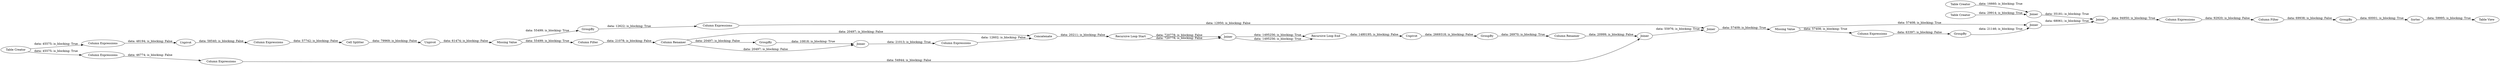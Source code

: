 digraph {
	"7049961574028718847_6" [label="Cell Splitter"]
	"7049961574028718847_9" [label="Column Filter"]
	"7049961574028718847_51" [label="Column Expressions"]
	"7049961574028718847_27" [label="Column Renamer"]
	"7049961574028718847_28" [label=Joiner]
	"7049961574028718847_56" [label="Column Expressions"]
	"7049961574028718847_64" [label="Table Creator"]
	"7049961574028718847_24" [label="Column Expressions"]
	"7049961574028718847_29" [label=GroupBy]
	"7049961574028718847_72" [label=Joiner]
	"7049961574028718847_39" [label=GroupBy]
	"7049961574028718847_68" [label="Column Expressions"]
	"7049961574028718847_67" [label="Table Creator"]
	"7049961574028718847_43" [label="Table View"]
	"7049961574028718847_69" [label="Column Expressions"]
	"7049961574028718847_11" [label=Joiner]
	"7049961574028718847_10" [label="Column Renamer"]
	"7049961574028718847_70" [label=GroupBy]
	"7049961574028718847_33" [label=Joiner]
	"7049961574028718847_26" [label=GroupBy]
	"7049961574028718847_5" [label="Recursive Loop End"]
	"7049961574028718847_63" [label="Missing Value"]
	"7049961574028718847_49" [label="Column Filter"]
	"7049961574028718847_2" [label="Recursive Loop Start"]
	"7049961574028718847_60" [label=GroupBy]
	"7049961574028718847_31" [label=Concatenate]
	"7049961574028718847_25" [label=Unpivot]
	"7049961574028718847_71" [label="Column Expressions"]
	"7049961574028718847_4" [label=Unpivot]
	"7049961574028718847_44" [label=Sorter]
	"7049961574028718847_37" [label=Joiner]
	"7049961574028718847_7" [label="Missing Value"]
	"7049961574028718847_62" [label=Joiner]
	"7049961574028718847_8" [label=Unpivot]
	"7049961574028718847_30" [label="Column Expressions"]
	"7049961574028718847_38" [label=Joiner]
	"7049961574028718847_66" [label="Table Creator"]
	"7049961574028718847_61" [label="Column Expressions"]
	"7049961574028718847_8" -> "7049961574028718847_7" [label="data: 61474; is_blocking: False"]
	"7049961574028718847_9" -> "7049961574028718847_10" [label="data: 21078; is_blocking: False"]
	"7049961574028718847_49" -> "7049961574028718847_39" [label="data: 69938; is_blocking: False"]
	"7049961574028718847_10" -> "7049961574028718847_33" [label="data: 20497; is_blocking: False"]
	"7049961574028718847_62" -> "7049961574028718847_28" [label="data: 55976; is_blocking: True"]
	"7049961574028718847_30" -> "7049961574028718847_31" [label="data: 12602; is_blocking: False"]
	"7049961574028718847_10" -> "7049961574028718847_31" [label="data: 20497; is_blocking: False"]
	"7049961574028718847_6" -> "7049961574028718847_8" [label="data: 79969; is_blocking: False"]
	"7049961574028718847_7" -> "7049961574028718847_9" [label="data: 55499; is_blocking: True"]
	"7049961574028718847_60" -> "7049961574028718847_61" [label="data: 12622; is_blocking: True"]
	"7049961574028718847_25" -> "7049961574028718847_26" [label="data: 2669318; is_blocking: False"]
	"7049961574028718847_63" -> "7049961574028718847_72" [label="data: 57408; is_blocking: True"]
	"7049961574028718847_63" -> "7049961574028718847_71" [label="data: 57408; is_blocking: True"]
	"7049961574028718847_69" -> "7049961574028718847_62" [label="data: 54944; is_blocking: False"]
	"7049961574028718847_39" -> "7049961574028718847_44" [label="data: 60001; is_blocking: True"]
	"7049961574028718847_24" -> "7049961574028718847_6" [label="data: 57742; is_blocking: False"]
	"7049961574028718847_70" -> "7049961574028718847_72" [label="data: 21146; is_blocking: True"]
	"7049961574028718847_2" -> "7049961574028718847_11" [label="data: 720778; is_blocking: False"]
	"7049961574028718847_27" -> "7049961574028718847_62" [label="data: 20999; is_blocking: False"]
	"7049961574028718847_2" -> "7049961574028718847_11" [label="data: 720778; is_blocking: False"]
	"7049961574028718847_31" -> "7049961574028718847_2" [label="data: 20211; is_blocking: False"]
	"7049961574028718847_38" -> "7049961574028718847_51" [label="data: 94950; is_blocking: True"]
	"7049961574028718847_72" -> "7049961574028718847_38" [label="data: 68061; is_blocking: True"]
	"7049961574028718847_66" -> "7049961574028718847_37" [label="data: 29914; is_blocking: True"]
	"7049961574028718847_7" -> "7049961574028718847_60" [label="data: 55499; is_blocking: True"]
	"7049961574028718847_26" -> "7049961574028718847_27" [label="data: 26970; is_blocking: True"]
	"7049961574028718847_4" -> "7049961574028718847_24" [label="data: 58540; is_blocking: False"]
	"7049961574028718847_51" -> "7049961574028718847_49" [label="data: 92920; is_blocking: False"]
	"7049961574028718847_28" -> "7049961574028718847_63" [label="data: 57409; is_blocking: True"]
	"7049961574028718847_10" -> "7049961574028718847_29" [label="data: 20497; is_blocking: False"]
	"7049961574028718847_61" -> "7049961574028718847_28" [label="data: 12950; is_blocking: False"]
	"7049961574028718847_11" -> "7049961574028718847_5" [label="data: 1495256; is_blocking: True"]
	"7049961574028718847_33" -> "7049961574028718847_30" [label="data: 21013; is_blocking: True"]
	"7049961574028718847_37" -> "7049961574028718847_38" [label="data: 35181; is_blocking: True"]
	"7049961574028718847_56" -> "7049961574028718847_4" [label="data: 48194; is_blocking: False"]
	"7049961574028718847_68" -> "7049961574028718847_69" [label="data: 46774; is_blocking: False"]
	"7049961574028718847_71" -> "7049961574028718847_70" [label="data: 63397; is_blocking: False"]
	"7049961574028718847_11" -> "7049961574028718847_5" [label="data: 1495256; is_blocking: True"]
	"7049961574028718847_5" -> "7049961574028718847_25" [label="data: 1480195; is_blocking: False"]
	"7049961574028718847_67" -> "7049961574028718847_37" [label="data: 16660; is_blocking: True"]
	"7049961574028718847_64" -> "7049961574028718847_68" [label="data: 45575; is_blocking: True"]
	"7049961574028718847_29" -> "7049961574028718847_33" [label="data: 10818; is_blocking: True"]
	"7049961574028718847_64" -> "7049961574028718847_56" [label="data: 45575; is_blocking: True"]
	"7049961574028718847_44" -> "7049961574028718847_43" [label="data: 59995; is_blocking: True"]
	rankdir=LR
}
